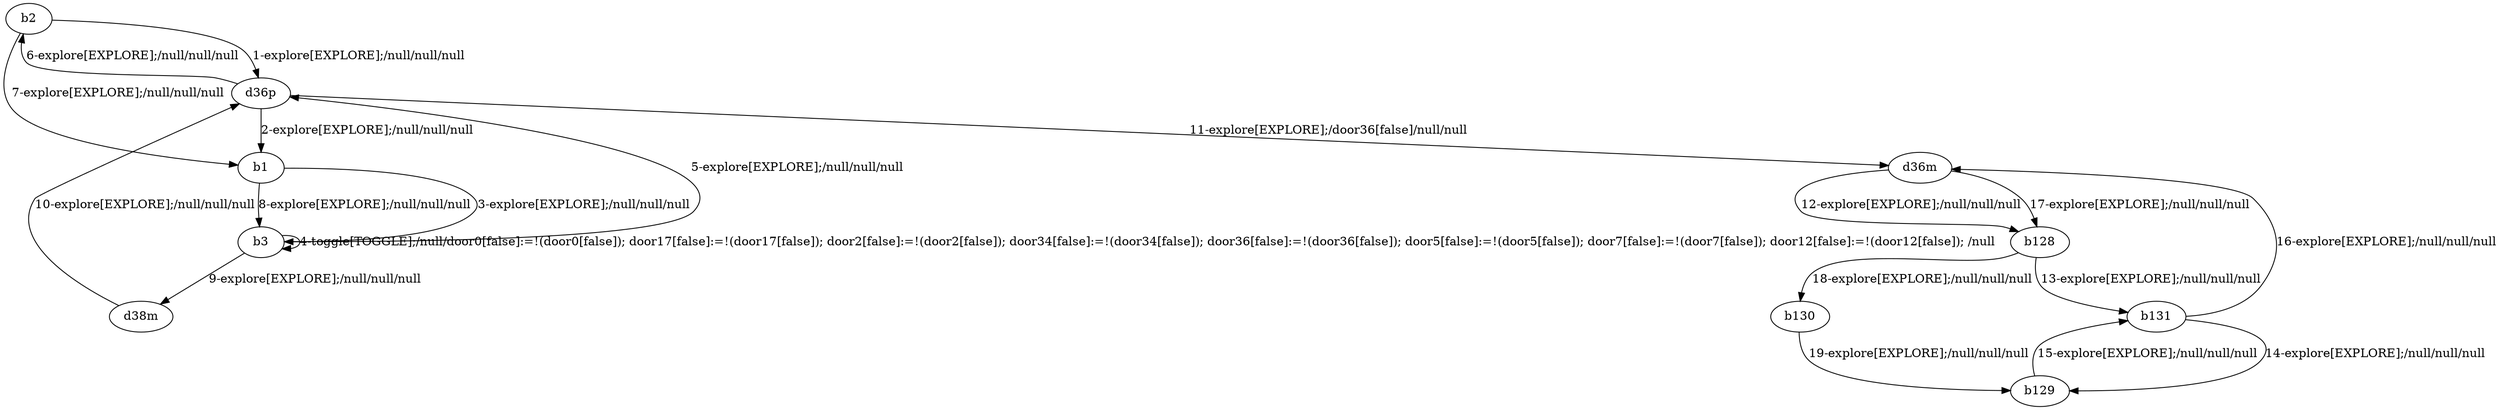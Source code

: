 # Total number of goals covered by this test: 2
# b128 --> b130
# b130 --> b129

digraph g {
"b2" -> "d36p" [label = "1-explore[EXPLORE];/null/null/null"];
"d36p" -> "b1" [label = "2-explore[EXPLORE];/null/null/null"];
"b1" -> "b3" [label = "3-explore[EXPLORE];/null/null/null"];
"b3" -> "b3" [label = "4-toggle[TOGGLE];/null/door0[false]:=!(door0[false]); door17[false]:=!(door17[false]); door2[false]:=!(door2[false]); door34[false]:=!(door34[false]); door36[false]:=!(door36[false]); door5[false]:=!(door5[false]); door7[false]:=!(door7[false]); door12[false]:=!(door12[false]); /null"];
"b3" -> "d36p" [label = "5-explore[EXPLORE];/null/null/null"];
"d36p" -> "b2" [label = "6-explore[EXPLORE];/null/null/null"];
"b2" -> "b1" [label = "7-explore[EXPLORE];/null/null/null"];
"b1" -> "b3" [label = "8-explore[EXPLORE];/null/null/null"];
"b3" -> "d38m" [label = "9-explore[EXPLORE];/null/null/null"];
"d38m" -> "d36p" [label = "10-explore[EXPLORE];/null/null/null"];
"d36p" -> "d36m" [label = "11-explore[EXPLORE];/door36[false]/null/null"];
"d36m" -> "b128" [label = "12-explore[EXPLORE];/null/null/null"];
"b128" -> "b131" [label = "13-explore[EXPLORE];/null/null/null"];
"b131" -> "b129" [label = "14-explore[EXPLORE];/null/null/null"];
"b129" -> "b131" [label = "15-explore[EXPLORE];/null/null/null"];
"b131" -> "d36m" [label = "16-explore[EXPLORE];/null/null/null"];
"d36m" -> "b128" [label = "17-explore[EXPLORE];/null/null/null"];
"b128" -> "b130" [label = "18-explore[EXPLORE];/null/null/null"];
"b130" -> "b129" [label = "19-explore[EXPLORE];/null/null/null"];
}
